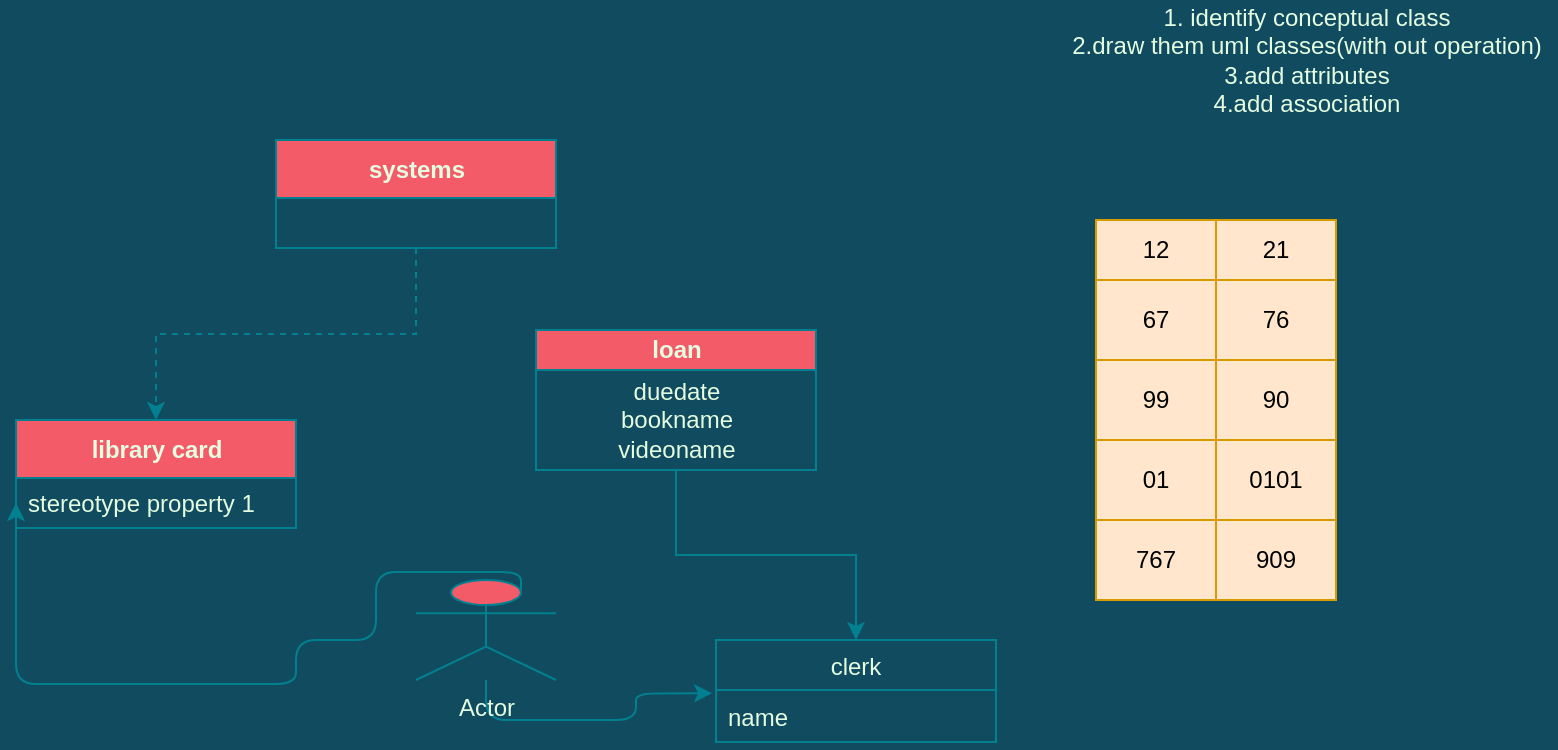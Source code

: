 <mxfile version="13.10.6" type="github">
  <diagram name="Page-1" id="6133507b-19e7-1e82-6fc7-422aa6c4b21f">
    <mxGraphModel dx="782" dy="475" grid="1" gridSize="10" guides="1" tooltips="1" connect="1" arrows="1" fold="1" page="1" pageScale="1" pageWidth="1100" pageHeight="850" background="#114B5F" math="0" shadow="0">
      <root>
        <mxCell id="0" />
        <mxCell id="1" parent="0" />
        <mxCell id="OppdNpjfiHLxCAykpiA_-1" value="loan" style="swimlane;fontStyle=1;align=center;verticalAlign=middle;childLayout=stackLayout;horizontal=1;startSize=20;horizontalStack=0;resizeParent=1;resizeParentMax=0;resizeLast=0;collapsible=0;marginBottom=0;html=1;rounded=0;fillColor=#F45B69;strokeColor=#028090;fontColor=#E4FDE1;" vertex="1" parent="1">
          <mxGeometry x="330" y="175" width="140" height="70" as="geometry" />
        </mxCell>
        <mxCell id="OppdNpjfiHLxCAykpiA_-4" value="duedate&lt;br&gt;bookname&lt;br&gt;videoname&lt;br&gt;" style="text;html=1;align=center;verticalAlign=middle;resizable=0;points=[];autosize=1;fontColor=#E4FDE1;" vertex="1" parent="OppdNpjfiHLxCAykpiA_-1">
          <mxGeometry y="20" width="140" height="50" as="geometry" />
        </mxCell>
        <mxCell id="OppdNpjfiHLxCAykpiA_-5" style="edgeStyle=orthogonalEdgeStyle;rounded=0;orthogonalLoop=1;jettySize=auto;html=1;strokeColor=#028090;fontColor=#E4FDE1;labelBackgroundColor=#114B5F;" edge="1" parent="1" source="OppdNpjfiHLxCAykpiA_-4" target="OppdNpjfiHLxCAykpiA_-18">
          <mxGeometry relative="1" as="geometry">
            <mxPoint x="400" y="260" as="targetPoint" />
          </mxGeometry>
        </mxCell>
        <mxCell id="OppdNpjfiHLxCAykpiA_-23" style="edgeStyle=orthogonalEdgeStyle;rounded=0;orthogonalLoop=1;jettySize=auto;html=1;exitX=0.5;exitY=1;exitDx=0;exitDy=0;dashed=1;strokeColor=#028090;fontColor=#E4FDE1;labelBackgroundColor=#114B5F;" edge="1" parent="1" source="OppdNpjfiHLxCAykpiA_-7" target="OppdNpjfiHLxCAykpiA_-10">
          <mxGeometry relative="1" as="geometry" />
        </mxCell>
        <mxCell id="OppdNpjfiHLxCAykpiA_-7" value="systems" style="swimlane;fontStyle=1;align=center;verticalAlign=middle;childLayout=stackLayout;horizontal=1;startSize=29;horizontalStack=0;resizeParent=1;resizeParentMax=0;resizeLast=0;collapsible=0;marginBottom=0;html=1;rounded=0;fillColor=#F45B69;strokeColor=#028090;fontColor=#E4FDE1;" vertex="1" parent="1">
          <mxGeometry x="200" y="80" width="140" height="54" as="geometry" />
        </mxCell>
        <mxCell id="OppdNpjfiHLxCAykpiA_-10" value="library card" style="swimlane;fontStyle=1;align=center;verticalAlign=middle;childLayout=stackLayout;horizontal=1;startSize=29;horizontalStack=0;resizeParent=1;resizeParentMax=0;resizeLast=0;collapsible=0;marginBottom=0;html=1;rounded=0;fillColor=#F45B69;strokeColor=#028090;fontColor=#E4FDE1;" vertex="1" parent="1">
          <mxGeometry x="70" y="220" width="140" height="54" as="geometry" />
        </mxCell>
        <mxCell id="OppdNpjfiHLxCAykpiA_-12" value="stereotype property 1" style="text;html=1;strokeColor=none;fillColor=none;align=left;verticalAlign=middle;spacingLeft=4;spacingRight=4;overflow=hidden;rotatable=0;points=[[0,0.5],[1,0.5]];portConstraint=eastwest;fontColor=#E4FDE1;" vertex="1" parent="OppdNpjfiHLxCAykpiA_-10">
          <mxGeometry y="29" width="140" height="25" as="geometry" />
        </mxCell>
        <mxCell id="OppdNpjfiHLxCAykpiA_-13" value="1. identify conceptual class&lt;br&gt;2.draw them uml classes(with out operation)&lt;br&gt;3.add attributes&lt;br&gt;4.add association" style="text;html=1;align=center;verticalAlign=middle;resizable=0;points=[];autosize=1;fontColor=#E4FDE1;" vertex="1" parent="1">
          <mxGeometry x="590" y="10" width="250" height="60" as="geometry" />
        </mxCell>
        <mxCell id="OppdNpjfiHLxCAykpiA_-18" value="clerk" style="swimlane;fontStyle=0;childLayout=stackLayout;horizontal=1;startSize=25;fillColor=none;horizontalStack=0;resizeParent=1;resizeParentMax=0;resizeLast=0;collapsible=1;marginBottom=0;rounded=0;strokeColor=#028090;fontColor=#E4FDE1;" vertex="1" parent="1">
          <mxGeometry x="420" y="330" width="140" height="51" as="geometry" />
        </mxCell>
        <mxCell id="OppdNpjfiHLxCAykpiA_-20" value="name&#xa;" style="text;strokeColor=none;fillColor=none;align=left;verticalAlign=top;spacingLeft=4;spacingRight=4;overflow=hidden;rotatable=0;points=[[0,0.5],[1,0.5]];portConstraint=eastwest;fontColor=#E4FDE1;" vertex="1" parent="OppdNpjfiHLxCAykpiA_-18">
          <mxGeometry y="25" width="140" height="26" as="geometry" />
        </mxCell>
        <mxCell id="OppdNpjfiHLxCAykpiA_-24" value="" style="shape=table;html=1;whiteSpace=wrap;startSize=0;container=1;collapsible=0;childLayout=tableLayout;fillColor=#ffe6cc;strokeColor=#d79b00;fontStyle=0;align=center;" vertex="1" parent="1">
          <mxGeometry x="610" y="120" width="120" height="190" as="geometry" />
        </mxCell>
        <mxCell id="OppdNpjfiHLxCAykpiA_-25" value="" style="shape=partialRectangle;html=1;whiteSpace=wrap;collapsible=0;dropTarget=0;pointerEvents=0;fillColor=none;top=0;left=0;bottom=0;right=0;points=[[0,0.5],[1,0.5]];portConstraint=eastwest;" vertex="1" parent="OppdNpjfiHLxCAykpiA_-24">
          <mxGeometry width="120" height="30" as="geometry" />
        </mxCell>
        <mxCell id="OppdNpjfiHLxCAykpiA_-26" value="12" style="shape=partialRectangle;html=1;whiteSpace=wrap;connectable=0;overflow=hidden;fillColor=none;top=0;left=0;bottom=0;right=0;" vertex="1" parent="OppdNpjfiHLxCAykpiA_-25">
          <mxGeometry width="60" height="30" as="geometry" />
        </mxCell>
        <mxCell id="OppdNpjfiHLxCAykpiA_-27" value="21" style="shape=partialRectangle;html=1;whiteSpace=wrap;connectable=0;overflow=hidden;fillColor=none;top=0;left=0;bottom=0;right=0;" vertex="1" parent="OppdNpjfiHLxCAykpiA_-25">
          <mxGeometry x="60" width="60" height="30" as="geometry" />
        </mxCell>
        <mxCell id="OppdNpjfiHLxCAykpiA_-28" value="" style="shape=partialRectangle;html=1;whiteSpace=wrap;collapsible=0;dropTarget=0;pointerEvents=0;fillColor=none;top=0;left=0;bottom=0;right=0;points=[[0,0.5],[1,0.5]];portConstraint=eastwest;" vertex="1" parent="OppdNpjfiHLxCAykpiA_-24">
          <mxGeometry y="30" width="120" height="40" as="geometry" />
        </mxCell>
        <mxCell id="OppdNpjfiHLxCAykpiA_-29" value="67" style="shape=partialRectangle;html=1;whiteSpace=wrap;connectable=0;overflow=hidden;fillColor=none;top=0;left=0;bottom=0;right=0;" vertex="1" parent="OppdNpjfiHLxCAykpiA_-28">
          <mxGeometry width="60" height="40" as="geometry" />
        </mxCell>
        <mxCell id="OppdNpjfiHLxCAykpiA_-30" value="76" style="shape=partialRectangle;html=1;whiteSpace=wrap;connectable=0;overflow=hidden;fillColor=none;top=0;left=0;bottom=0;right=0;" vertex="1" parent="OppdNpjfiHLxCAykpiA_-28">
          <mxGeometry x="60" width="60" height="40" as="geometry" />
        </mxCell>
        <mxCell id="OppdNpjfiHLxCAykpiA_-31" value="" style="shape=partialRectangle;html=1;whiteSpace=wrap;collapsible=0;dropTarget=0;pointerEvents=0;fillColor=none;top=0;left=0;bottom=0;right=0;points=[[0,0.5],[1,0.5]];portConstraint=eastwest;" vertex="1" parent="OppdNpjfiHLxCAykpiA_-24">
          <mxGeometry y="70" width="120" height="40" as="geometry" />
        </mxCell>
        <mxCell id="OppdNpjfiHLxCAykpiA_-32" value="99" style="shape=partialRectangle;html=1;whiteSpace=wrap;connectable=0;overflow=hidden;fillColor=none;top=0;left=0;bottom=0;right=0;" vertex="1" parent="OppdNpjfiHLxCAykpiA_-31">
          <mxGeometry width="60" height="40" as="geometry" />
        </mxCell>
        <mxCell id="OppdNpjfiHLxCAykpiA_-33" value="90" style="shape=partialRectangle;html=1;whiteSpace=wrap;connectable=0;overflow=hidden;fillColor=none;top=0;left=0;bottom=0;right=0;" vertex="1" parent="OppdNpjfiHLxCAykpiA_-31">
          <mxGeometry x="60" width="60" height="40" as="geometry" />
        </mxCell>
        <mxCell id="OppdNpjfiHLxCAykpiA_-34" value="" style="shape=partialRectangle;html=1;whiteSpace=wrap;collapsible=0;dropTarget=0;pointerEvents=0;fillColor=none;top=0;left=0;bottom=0;right=0;points=[[0,0.5],[1,0.5]];portConstraint=eastwest;" vertex="1" parent="OppdNpjfiHLxCAykpiA_-24">
          <mxGeometry y="110" width="120" height="40" as="geometry" />
        </mxCell>
        <mxCell id="OppdNpjfiHLxCAykpiA_-35" value="01" style="shape=partialRectangle;html=1;whiteSpace=wrap;connectable=0;overflow=hidden;fillColor=none;top=0;left=0;bottom=0;right=0;" vertex="1" parent="OppdNpjfiHLxCAykpiA_-34">
          <mxGeometry width="60" height="40" as="geometry" />
        </mxCell>
        <mxCell id="OppdNpjfiHLxCAykpiA_-36" value="0101" style="shape=partialRectangle;html=1;whiteSpace=wrap;connectable=0;overflow=hidden;fillColor=none;top=0;left=0;bottom=0;right=0;" vertex="1" parent="OppdNpjfiHLxCAykpiA_-34">
          <mxGeometry x="60" width="60" height="40" as="geometry" />
        </mxCell>
        <mxCell id="OppdNpjfiHLxCAykpiA_-37" value="" style="shape=partialRectangle;html=1;whiteSpace=wrap;collapsible=0;dropTarget=0;pointerEvents=0;fillColor=none;top=0;left=0;bottom=0;right=0;points=[[0,0.5],[1,0.5]];portConstraint=eastwest;" vertex="1" parent="OppdNpjfiHLxCAykpiA_-24">
          <mxGeometry y="150" width="120" height="40" as="geometry" />
        </mxCell>
        <mxCell id="OppdNpjfiHLxCAykpiA_-38" value="767" style="shape=partialRectangle;html=1;whiteSpace=wrap;connectable=0;overflow=hidden;fillColor=none;top=0;left=0;bottom=0;right=0;" vertex="1" parent="OppdNpjfiHLxCAykpiA_-37">
          <mxGeometry width="60" height="40" as="geometry" />
        </mxCell>
        <mxCell id="OppdNpjfiHLxCAykpiA_-39" value="909" style="shape=partialRectangle;html=1;whiteSpace=wrap;connectable=0;overflow=hidden;fillColor=none;top=0;left=0;bottom=0;right=0;" vertex="1" parent="OppdNpjfiHLxCAykpiA_-37">
          <mxGeometry x="60" width="60" height="40" as="geometry" />
        </mxCell>
        <mxCell id="OppdNpjfiHLxCAykpiA_-41" style="edgeStyle=orthogonalEdgeStyle;curved=0;rounded=1;sketch=0;orthogonalLoop=1;jettySize=auto;html=1;entryX=-0.014;entryY=0.064;entryDx=0;entryDy=0;entryPerimeter=0;strokeColor=#028090;fillColor=#F45B69;fontColor=#E4FDE1;" edge="1" parent="1" source="OppdNpjfiHLxCAykpiA_-40" target="OppdNpjfiHLxCAykpiA_-20">
          <mxGeometry relative="1" as="geometry" />
        </mxCell>
        <mxCell id="OppdNpjfiHLxCAykpiA_-42" style="edgeStyle=orthogonalEdgeStyle;curved=0;rounded=1;sketch=0;orthogonalLoop=1;jettySize=auto;html=1;exitX=0.75;exitY=0.1;exitDx=0;exitDy=0;exitPerimeter=0;strokeColor=#028090;fillColor=#F45B69;fontColor=#E4FDE1;entryX=0;entryY=0.5;entryDx=0;entryDy=0;" edge="1" parent="1" source="OppdNpjfiHLxCAykpiA_-40" target="OppdNpjfiHLxCAykpiA_-12">
          <mxGeometry relative="1" as="geometry">
            <mxPoint x="260" y="430" as="targetPoint" />
            <Array as="points">
              <mxPoint x="250" y="296" />
              <mxPoint x="250" y="330" />
              <mxPoint x="210" y="330" />
              <mxPoint x="210" y="352" />
            </Array>
          </mxGeometry>
        </mxCell>
        <mxCell id="OppdNpjfiHLxCAykpiA_-40" value="Actor" style="shape=umlActor;verticalLabelPosition=bottom;verticalAlign=top;html=1;rounded=0;sketch=0;strokeColor=#028090;fillColor=#F45B69;fontColor=#E4FDE1;align=center;" vertex="1" parent="1">
          <mxGeometry x="270" y="300" width="70" height="50" as="geometry" />
        </mxCell>
      </root>
    </mxGraphModel>
  </diagram>
</mxfile>
